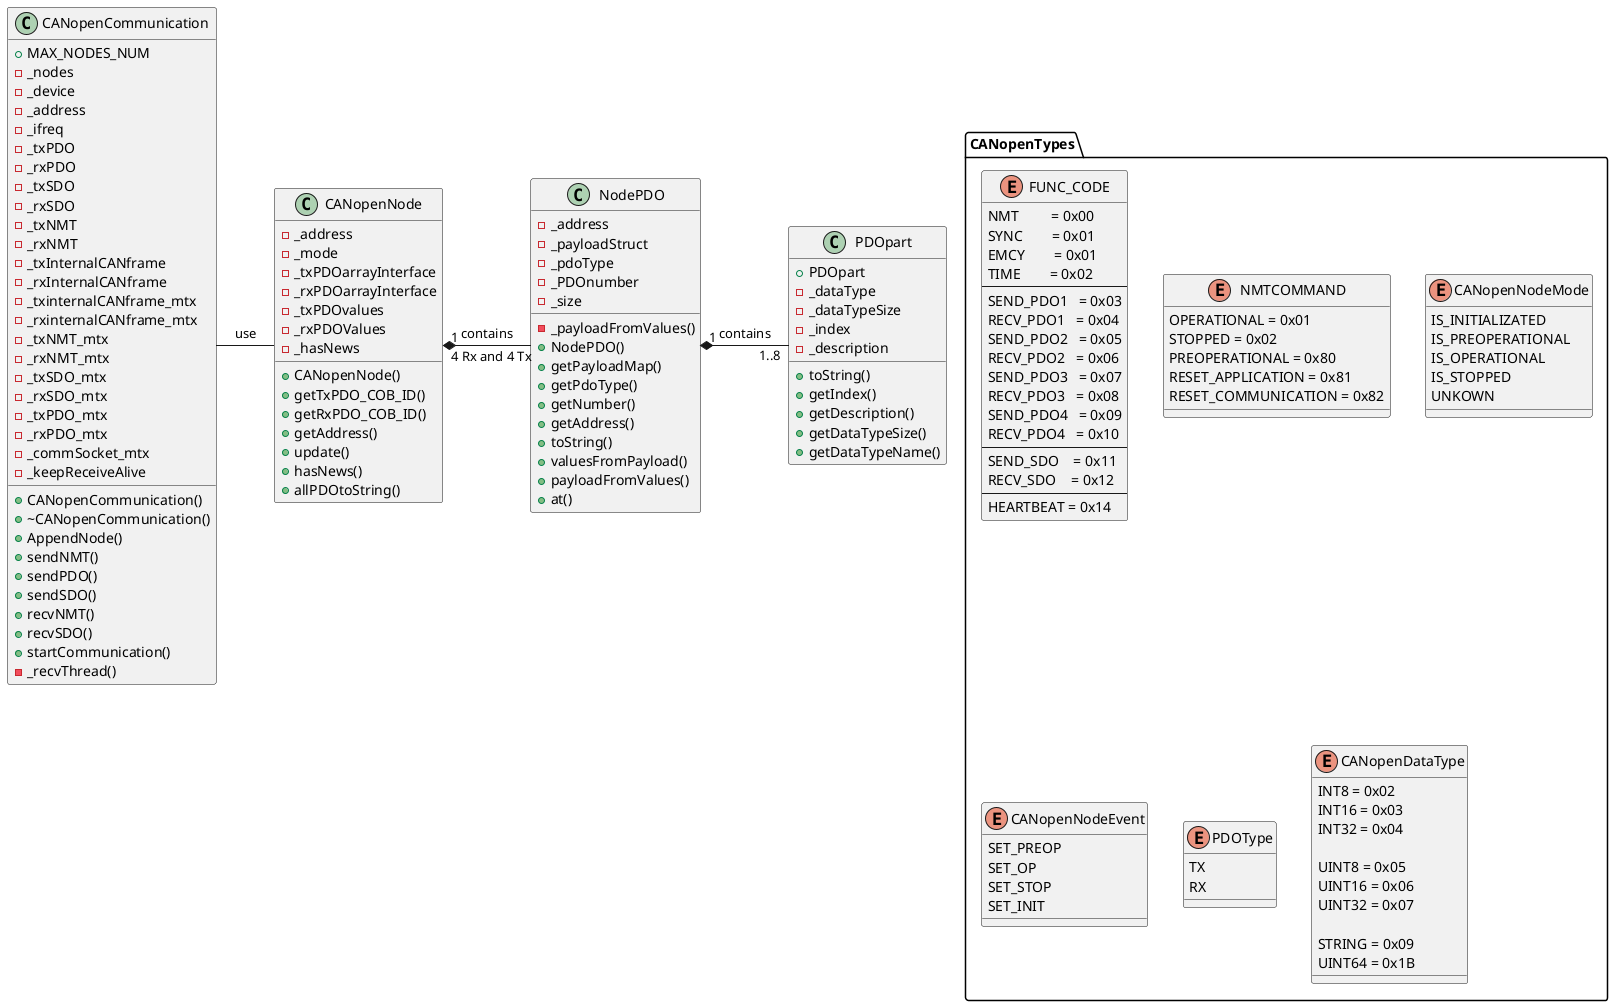 @startuml

class NodePDO
{
    -_address
    -_payloadStruct
    -_pdoType
    -_PDOnumber
    -_size
    -_payloadFromValues()
    +NodePDO()
    +getPayloadMap()
    +getPdoType()
    +getNumber()
    +getAddress()
    +toString()
    +valuesFromPayload()
    +payloadFromValues()
    +at()
}

class CANopenNode
{
    +CANopenNode()
    +getTxPDO_COB_ID()
    +getRxPDO_COB_ID()
    +getAddress()
    +update()
    +hasNews()
    +allPDOtoString()
    -_address
    -_mode
    -_txPDOarrayInterface
    -_rxPDOarrayInterface
    -_txPDOvalues
    -_rxPDOValues
    -_hasNews
}

class CANopenCommunication
{
    +MAX_NODES_NUM
    +CANopenCommunication()
    +~CANopenCommunication()
    +AppendNode()
    +sendNMT()
    +sendPDO()
    +sendSDO()
    +recvNMT()
    +recvSDO()
    +startCommunication()
    -_nodes
    -_device
    -_address
    -_ifreq
    -_txPDO
    -_rxPDO
    -_txSDO
    -_rxSDO
    -_txNMT
    -_rxNMT
    -_txInternalCANframe
    -_rxInternalCANframe
    -_txinternalCANframe_mtx
    -_rxinternalCANframe_mtx
    -_txNMT_mtx
    -_rxNMT_mtx
    -_txSDO_mtx
    -_rxSDO_mtx
    -_txPDO_mtx
    -_rxPDO_mtx
    -_commSocket_mtx
    -_keepReceiveAlive
    -_recvThread()
}

class PDOpart
{
    +PDOpart
    +toString()
    +getIndex()
    +getDescription()
    +getDataTypeSize()
    +getDataTypeName()
    -_dataType
    -_dataTypeSize
    -_index
    -_description
}

CANopenCommunication -right- CANopenNode : use
CANopenNode "1" *-right- "4 Rx and 4 Tx" NodePDO : contains
NodePDO "1" *-right- "1..8" PDOpart : contains

package CANopenTypes
{
    enum FUNC_CODE
    {
        NMT         = 0x00
        SYNC        = 0x01
        EMCY        = 0x01
        TIME        = 0x02
        --
        SEND_PDO1   = 0x03
        RECV_PDO1   = 0x04
        SEND_PDO2   = 0x05
        RECV_PDO2   = 0x06
        SEND_PDO3   = 0x07
        RECV_PDO3   = 0x08
        SEND_PDO4   = 0x09
        RECV_PDO4   = 0x10
        --
        SEND_SDO    = 0x11
        RECV_SDO    = 0x12
        --
        HEARTBEAT = 0x14
    }
    enum NMTCOMMAND
    {
        OPERATIONAL = 0x01
        STOPPED = 0x02
        PREOPERATIONAL = 0x80
        RESET_APPLICATION = 0x81
        RESET_COMMUNICATION = 0x82
    }

    enum CANopenNodeMode
    {
        IS_INITIALIZATED
        IS_PREOPERATIONAL
        IS_OPERATIONAL
        IS_STOPPED
        UNKOWN
    }

    enum CANopenNodeEvent
    {
        SET_PREOP
        SET_OP
        SET_STOP
        SET_INIT
    }

    enum PDOType
    {
        TX
        RX
    }

    enum CANopenDataType
    {
        INT8 = 0x02
        INT16 = 0x03
        INT32 = 0x04

        UINT8 = 0x05
        UINT16 = 0x06
        UINT32 = 0x07

        STRING = 0x09
        UINT64 = 0x1B
    }
}
@enduml
